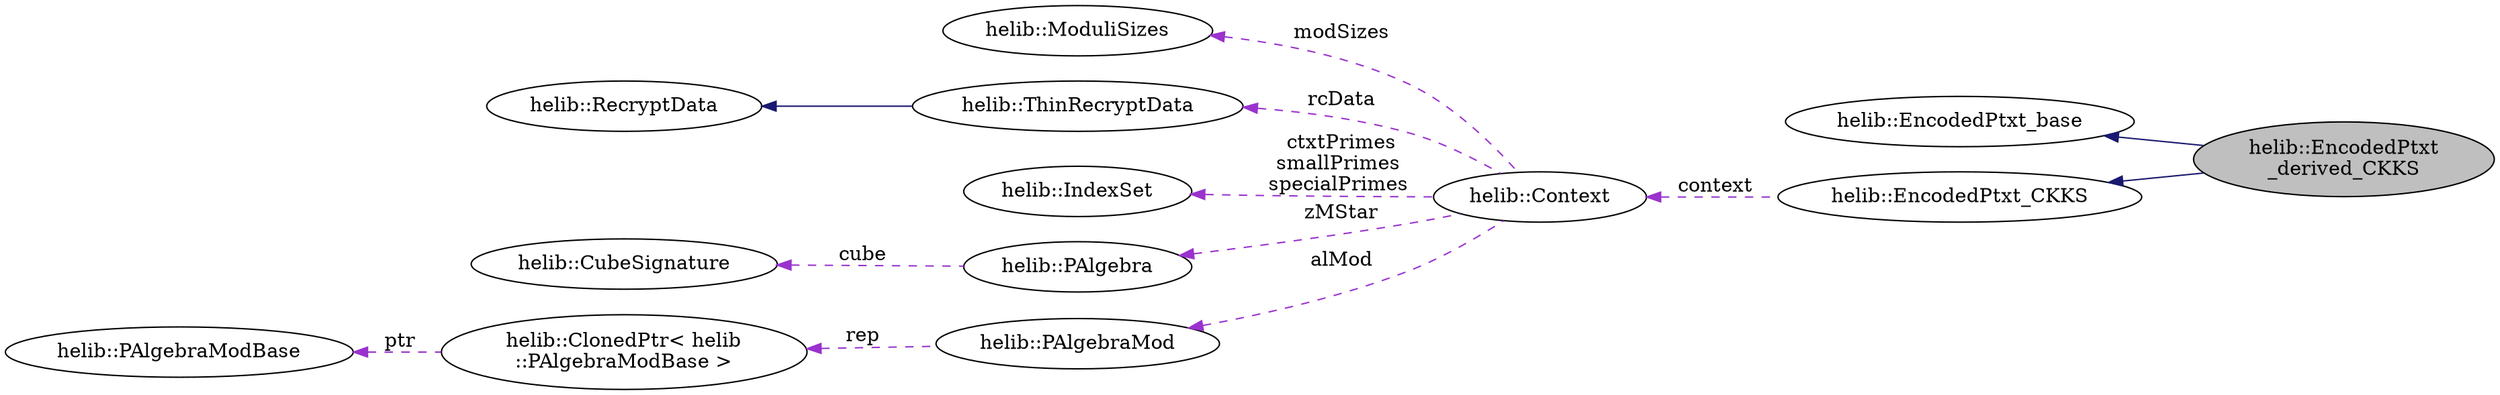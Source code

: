 digraph "helib::EncodedPtxt_derived_CKKS"
{
  rankdir="LR";
  N3 [label="helib::EncodedPtxt\l_derived_CKKS",color="black", fillcolor="grey75", style="filled", fontcolor="black"];
  N4 -> N3 [dir="back",color="midnightblue",style="solid"];
  N4 [label="helib::EncodedPtxt_base",color="black", fillcolor="white", style="filled"];
  N5 -> N3 [dir="back",color="midnightblue",style="solid"];
  N5 [label="helib::EncodedPtxt_CKKS",color="black", fillcolor="white", style="filled"];
  N6 -> N5 [dir="back",color="darkorchid3",style="dashed",label=" context" ];
  N6 [label="helib::Context",color="black", fillcolor="white", style="filled",tooltip="Maintaining the HE scheme parameters. "];
  N7 -> N6 [dir="back",color="darkorchid3",style="dashed",label=" modSizes" ];
  N7 [label="helib::ModuliSizes",color="black", fillcolor="white", style="filled",tooltip="A helper class to map required modulo-sizes to primeSets. "];
  N8 -> N6 [dir="back",color="darkorchid3",style="dashed",label=" rcData" ];
  N8 [label="helib::ThinRecryptData",color="black", fillcolor="white", style="filled",tooltip="Same as above, but for \"thin\" bootstrapping, where the slots are assumed to contain constants..."];
  N9 -> N8 [dir="back",color="midnightblue",style="solid"];
  N9 [label="helib::RecryptData",color="black", fillcolor="white", style="filled",tooltip="A structure to hold recryption-related data inside the Context. "];
  N10 -> N6 [dir="back",color="darkorchid3",style="dashed",label=" ctxtPrimes\nsmallPrimes\nspecialPrimes" ];
  N10 [label="helib::IndexSet",color="black", fillcolor="white", style="filled",tooltip="A dynamic set of non-negative integers. "];
  N11 -> N6 [dir="back",color="darkorchid3",style="dashed",label=" zMStar" ];
  N11 [label="helib::PAlgebra",color="black", fillcolor="white", style="filled",tooltip="The structure of (Z/mZ)* /(p) "];
  N12 -> N11 [dir="back",color="darkorchid3",style="dashed",label=" cube" ];
  N12 [label="helib::CubeSignature",color="black", fillcolor="white", style="filled",tooltip="Holds a vector of dimensions for a hypercube and some additional data. "];
  N13 -> N6 [dir="back",color="darkorchid3",style="dashed",label=" alMod" ];
  N13 [label="helib::PAlgebraMod",color="black", fillcolor="white", style="filled",tooltip="The structure of Z[X]/(Phi_m(X), p) "];
  N14 -> N13 [dir="back",color="darkorchid3",style="dashed",label=" rep" ];
  N14 [label="helib::ClonedPtr\< helib\l::PAlgebraModBase \>",color="black", fillcolor="white", style="filled"];
  N15 -> N14 [dir="back",color="darkorchid3",style="dashed",label=" ptr" ];
  N15 [label="helib::PAlgebraModBase",color="black", fillcolor="white", style="filled",tooltip="Virtual base class for PAlgebraMod. "];
}
digraph "helib::EncodedPtxt_derived_CKKS"
{
  N0 [label="helib::EncodedPtxt\l_derived_CKKS",color="black", fillcolor="grey75", style="filled", fontcolor="black"];
  N1 -> N0 [dir="back",color="midnightblue",style="solid"];
  N1 [label="helib::EncodedPtxt_base",color="black", fillcolor="white", style="filled"];
  N2 -> N0 [dir="back",color="midnightblue",style="solid"];
  N2 [label="helib::EncodedPtxt_CKKS",color="black", fillcolor="white", style="filled"];
}
